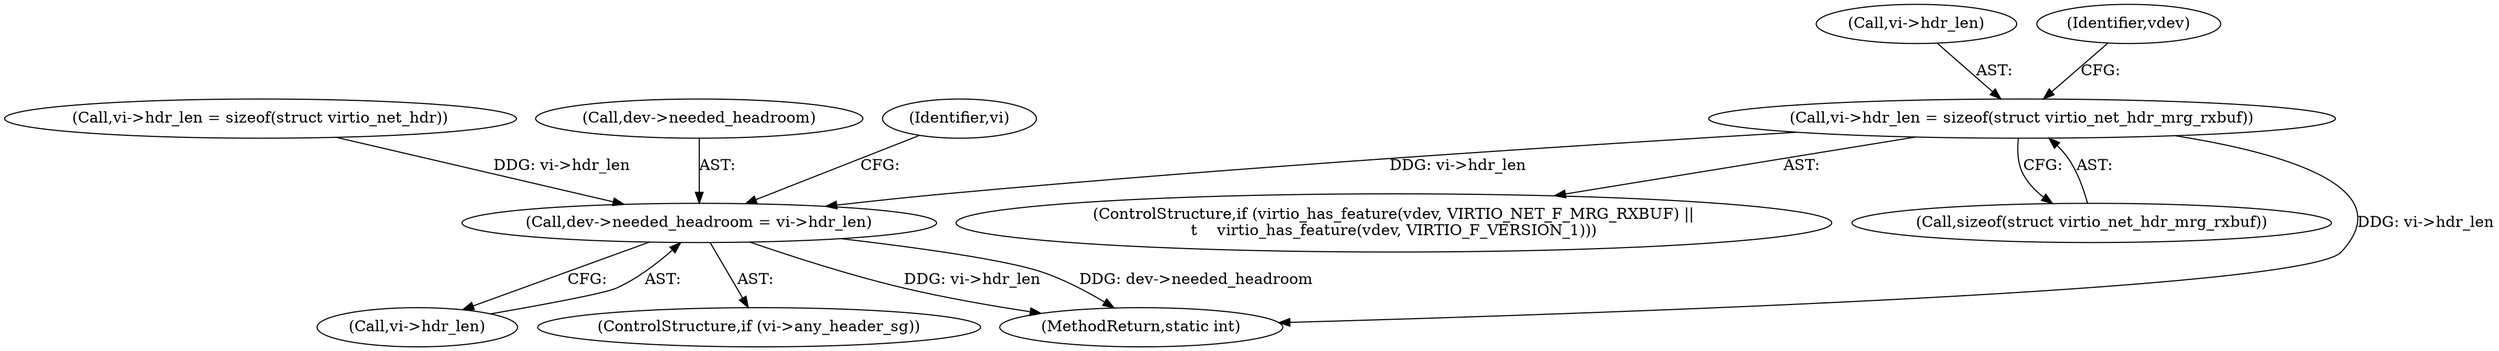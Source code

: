 digraph "0_linux_48900cb6af4282fa0fb6ff4d72a81aa3dadb5c39@API" {
"1000416" [label="(Call,vi->hdr_len = sizeof(struct virtio_net_hdr_mrg_rxbuf))"];
"1000455" [label="(Call,dev->needed_headroom = vi->hdr_len)"];
"1000423" [label="(Call,vi->hdr_len = sizeof(struct virtio_net_hdr))"];
"1000459" [label="(Call,vi->hdr_len)"];
"1000417" [label="(Call,vi->hdr_len)"];
"1000456" [label="(Call,dev->needed_headroom)"];
"1000408" [label="(ControlStructure,if (virtio_has_feature(vdev, VIRTIO_NET_F_MRG_RXBUF) ||\n\t    virtio_has_feature(vdev, VIRTIO_F_VERSION_1)))"];
"1000464" [label="(Identifier,vi)"];
"1000451" [label="(ControlStructure,if (vi->any_header_sg))"];
"1000455" [label="(Call,dev->needed_headroom = vi->hdr_len)"];
"1000432" [label="(Identifier,vdev)"];
"1000416" [label="(Call,vi->hdr_len = sizeof(struct virtio_net_hdr_mrg_rxbuf))"];
"1000420" [label="(Call,sizeof(struct virtio_net_hdr_mrg_rxbuf))"];
"1000638" [label="(MethodReturn,static int)"];
"1000416" -> "1000408"  [label="AST: "];
"1000416" -> "1000420"  [label="CFG: "];
"1000417" -> "1000416"  [label="AST: "];
"1000420" -> "1000416"  [label="AST: "];
"1000432" -> "1000416"  [label="CFG: "];
"1000416" -> "1000638"  [label="DDG: vi->hdr_len"];
"1000416" -> "1000455"  [label="DDG: vi->hdr_len"];
"1000455" -> "1000451"  [label="AST: "];
"1000455" -> "1000459"  [label="CFG: "];
"1000456" -> "1000455"  [label="AST: "];
"1000459" -> "1000455"  [label="AST: "];
"1000464" -> "1000455"  [label="CFG: "];
"1000455" -> "1000638"  [label="DDG: vi->hdr_len"];
"1000455" -> "1000638"  [label="DDG: dev->needed_headroom"];
"1000423" -> "1000455"  [label="DDG: vi->hdr_len"];
}
